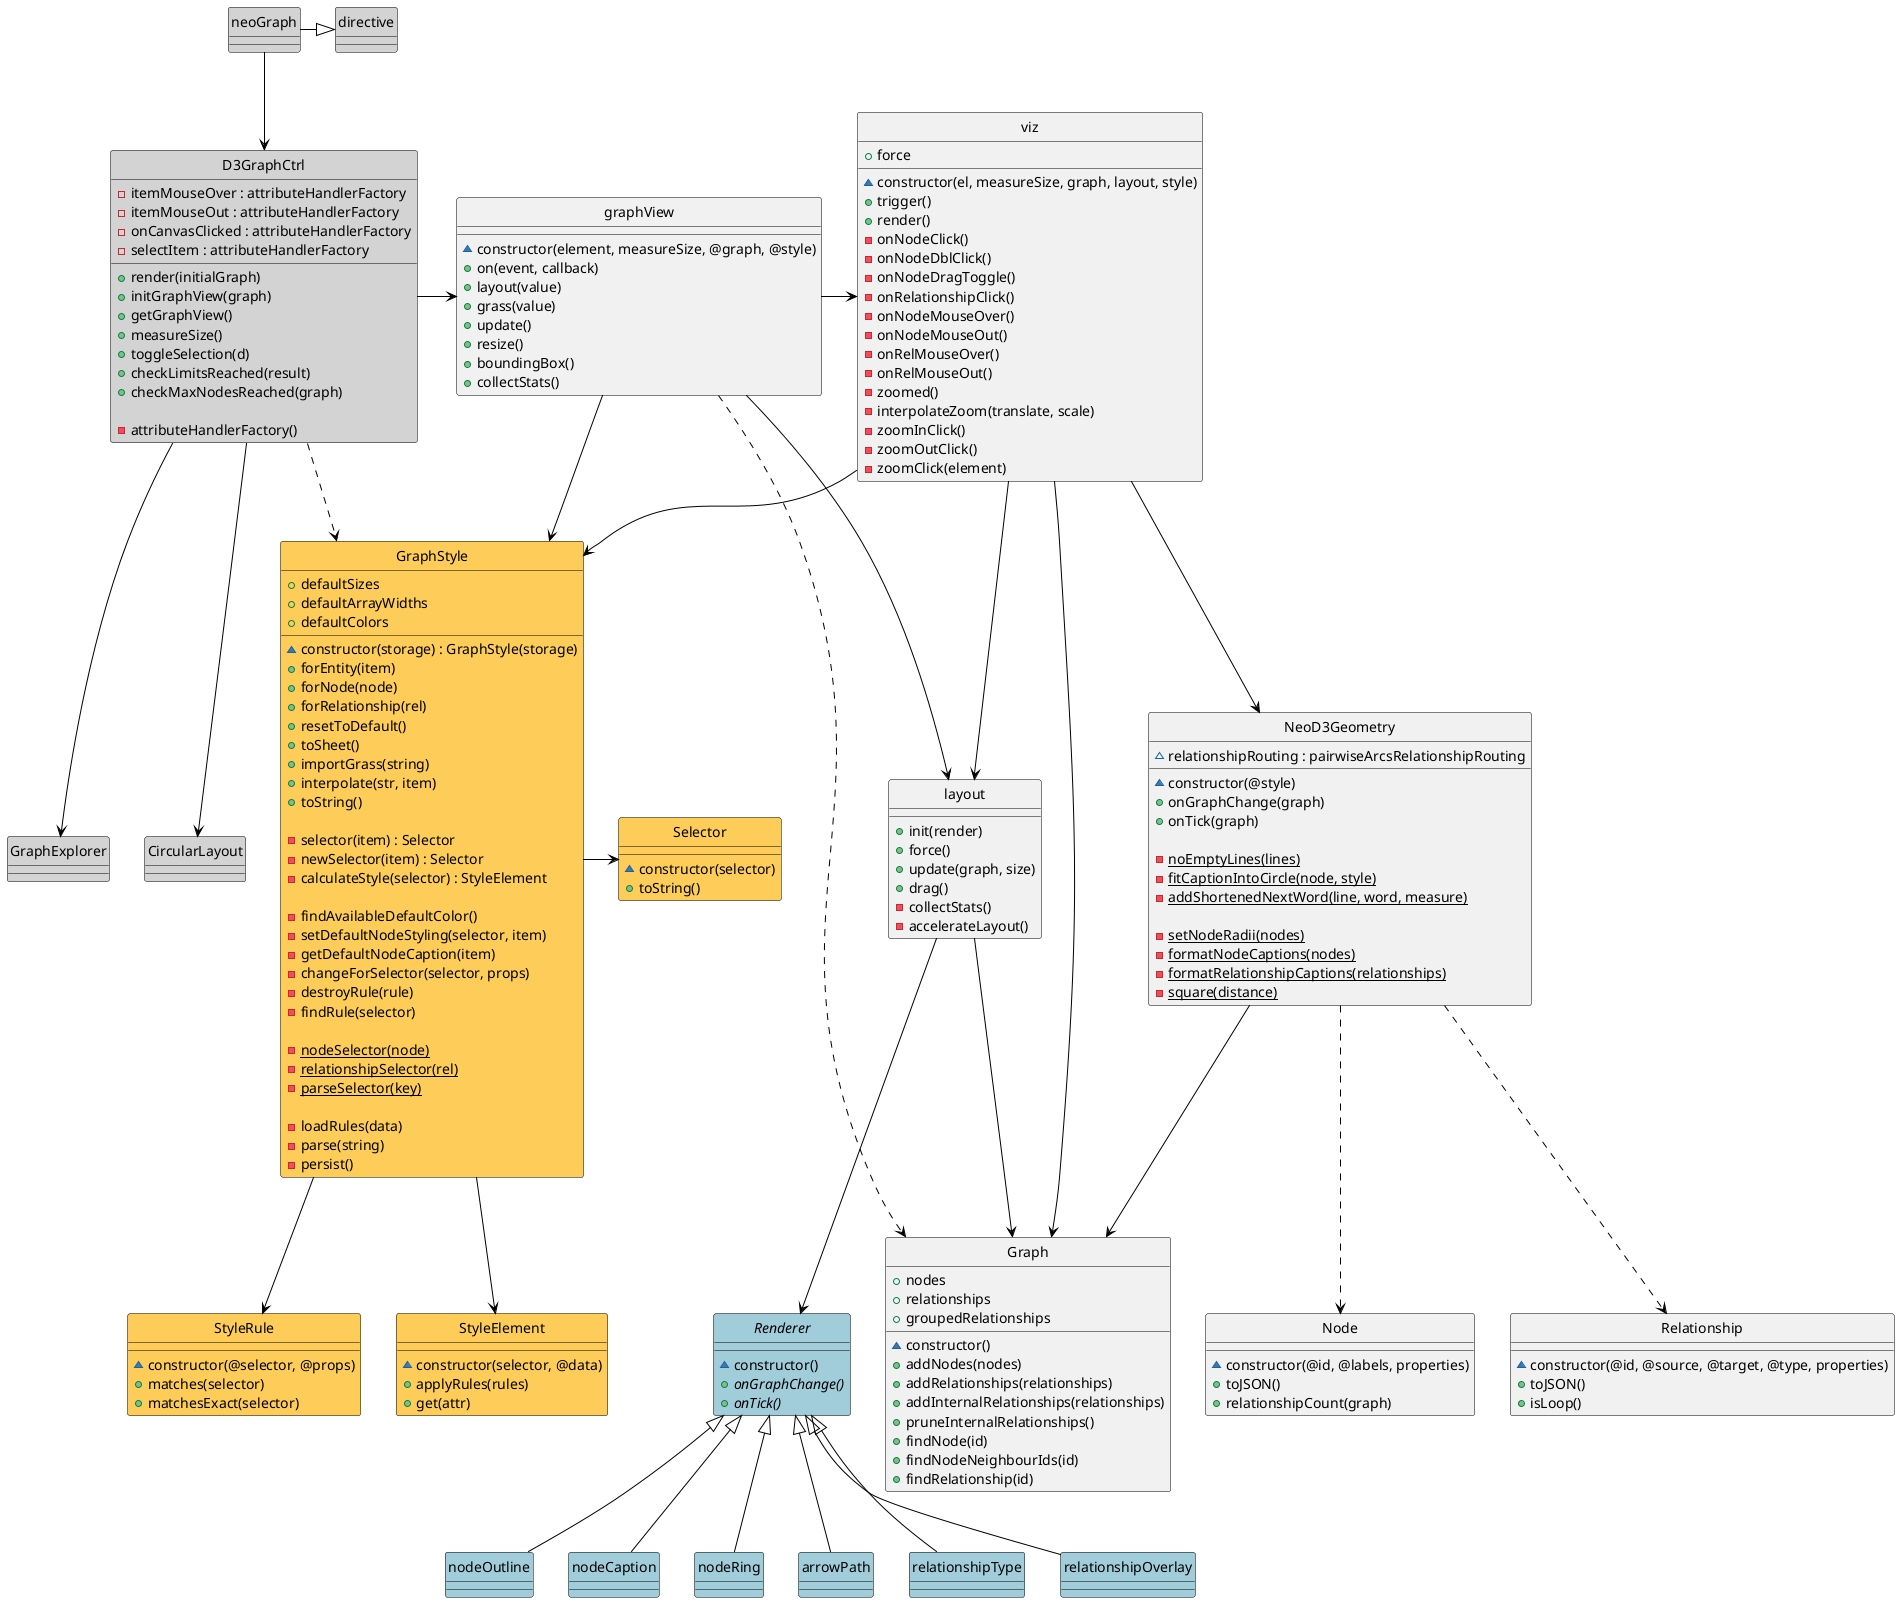 @startuml

'skinparam monochrome true
'skinparam classBackgroundColor White
skinparam classArrowColor Black
skinparam classBorderColor Black
skinparam stereotypeCBackgroundColor Gray
'hide members
hide circle

class D3GraphCtrl #LightGray {
    -itemMouseOver : attributeHandlerFactory
    -itemMouseOut : attributeHandlerFactory
    -onCanvasClicked : attributeHandlerFactory
    -selectItem : attributeHandlerFactory

    +render(initialGraph)
    +initGraphView(graph)
    +getGraphView()
    +measureSize()
    +toggleSelection(d)
    +checkLimitsReached(result)
    +checkMaxNodesReached(graph)

    -attributeHandlerFactory()
}

class neoGraph #LightGray {
    
}

class directive #LightGray
class GraphExplorer #LightGray {
    'constructor($q, Cypher, CypherGraphModel, Settings)
}
class CircularLayout #LightGray

neoGraph -r-|> directive
neoGraph --> D3GraphCtrl
D3GraphCtrl -r-> graphView
D3GraphCtrl --> GraphExplorer
D3GraphCtrl ..> GraphStyle
D3GraphCtrl --> CircularLayout

class graphView {
    ~constructor(element, measureSize, @graph, @style)
    +on(event, callback)
    +layout(value)
    +grass(value)
    +update()
    +resize()
    +boundingBox()
    +collectStats()
}

graphView -r-> viz
graphView ..> Graph
graphView --> layout
graphView --> GraphStyle

class viz {
    ~constructor(el, measureSize, graph, layout, style)
    +trigger()
    +render()
    +force
    -onNodeClick()
    -onNodeDblClick()
    -onNodeDragToggle()
    -onRelationshipClick()
    -onNodeMouseOver()
    -onNodeMouseOut()
    -onRelMouseOver()
    -onRelMouseOut()
    -zoomed()
    -interpolateZoom(translate, scale)
    -zoomInClick()
    -zoomOutClick()
    -zoomClick(element)
}

viz --> Graph
viz -r-> GraphStyle
viz --> layout
viz --> NeoD3Geometry

class layout {
    +init(render)
    +force()
    +update(graph, size)
    +drag()
    -collectStats()
    -accelerateLayout()
}

class NeoD3Geometry {
    ~relationshipRouting : pairwiseArcsRelationshipRouting

    ~constructor(@style)
    +onGraphChange(graph)
    +onTick(graph)

    {static} -noEmptyLines(lines)
    {static} -fitCaptionIntoCircle(node, style)
    {static} -addShortenedNextWord(line, word, measure)

    {static} -setNodeRadii(nodes)
    {static} -formatNodeCaptions(nodes)
    {static} -formatRelationshipCaptions(relationships)
    {static} -square(distance)
}

NeoD3Geometry --> Graph
NeoD3Geometry ..> Node
NeoD3Geometry ..> Relationship

layout --> Graph
layout --> Renderer

class GraphStyle #FDCC59 {
    +defaultSizes
    +defaultArrayWidths
    +defaultColors

    ~constructor(storage) : GraphStyle(storage)
    +forEntity(item)
    +forNode(node)
    +forRelationship(rel)
    +resetToDefault()
    +toSheet()
    +importGrass(string)
    +interpolate(str, item)
    +toString()

    -selector(item) : Selector
    -newSelector(item) : Selector
    -calculateStyle(selector) : StyleElement

    -findAvailableDefaultColor()
    -setDefaultNodeStyling(selector, item)
    -getDefaultNodeCaption(item)
    -changeForSelector(selector, props)
    -destroyRule(rule)
    -findRule(selector)

    {static} -nodeSelector(node)
    {static} -relationshipSelector(rel)
    {static} -parseSelector(key)

    -loadRules(data)
    -parse(string)
    -persist()
}

class Selector #FDCC59 {
    ~constructor(selector)
    +toString()
}

class StyleRule #FDCC59 {
    ~constructor(@selector, @props)
    +matches(selector)
    +matchesExact(selector)
}

class StyleElement #FDCC59 {
    ~constructor(selector, @data)
    +applyRules(rules)
    +get(attr)
}

GraphStyle -r-> Selector
GraphStyle --> StyleRule
GraphStyle --> StyleElement

class Graph {
    ~constructor()
    +nodes
    +relationships
    +groupedRelationships
    +addNodes(nodes)
    +addRelationships(relationships)
    +addInternalRelationships(relationships)
    +pruneInternalRelationships()
    +findNode(id)
    +findNodeNeighbourIds(id)
    +findRelationship(id)
}

class Node {
    ~constructor(@id, @labels, properties)
    +toJSON()
    +relationshipCount(graph)
}

class Relationship {
    ~constructor(@id, @source, @target, @type, properties)
    +toJSON()
    +isLoop()
}

abstract class Renderer #a1cddb {
    ~constructor()
    {abstract} +onGraphChange()
    {abstract} +onTick()
}

class nodeOutline #a1cddb
class nodeCaption #a1cddb
class nodeRing #a1cddb
class arrowPath #a1cddb
class relationshipType #a1cddb
class relationshipOverlay #a1cddb

Renderer <|-- nodeOutline
Renderer <|-- nodeCaption
Renderer <|-- nodeRing
Renderer <|-- arrowPath
Renderer <|-- relationshipType
Renderer <|-- relationshipOverlay

@enduml